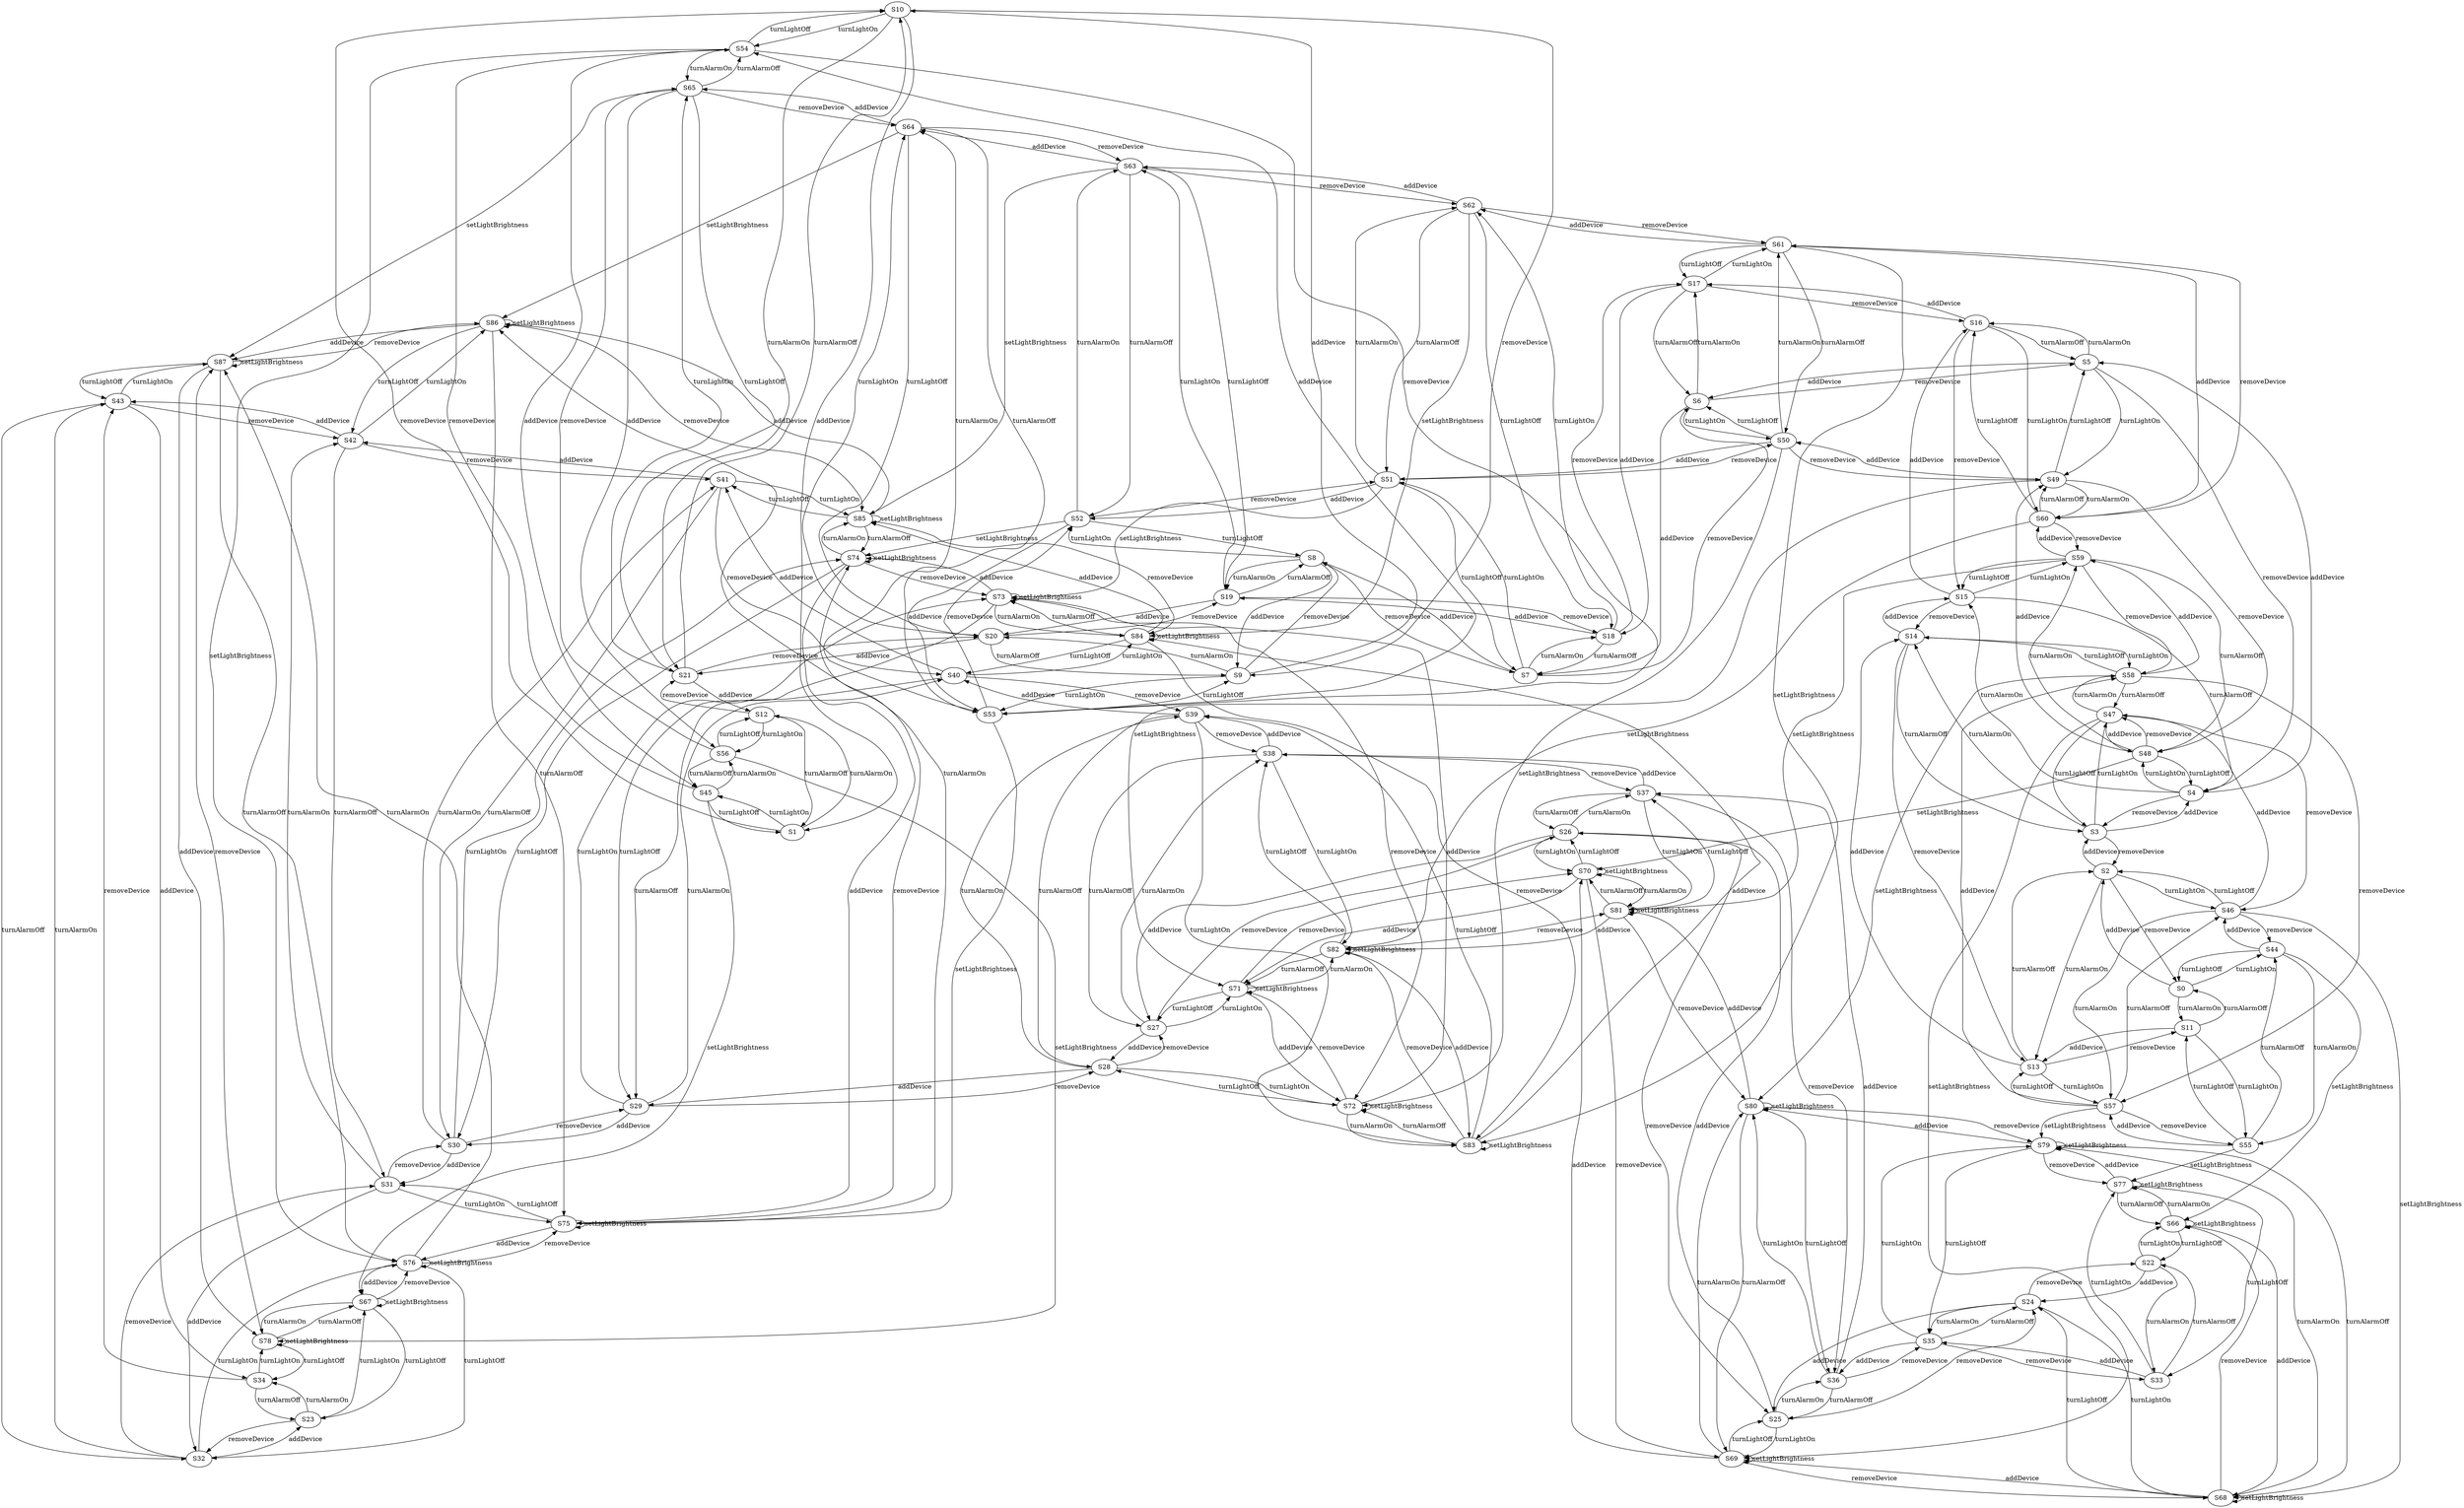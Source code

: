 digraph g {

	S10 -> S54 [label="turnLightOn"];
	S77 -> S66 [label="turnAlarmOff"];
	S77 -> S79 [label="addDevice"];
	S73 -> S74 [label="addDevice"];
	S38 -> S39 [label="addDevice"];
	S35 -> S33 [label="removeDevice"];
	S81 -> S70 [label="turnAlarmOff"];
	S87 -> S43 [label="turnLightOff"];
	S86 -> S75 [label="turnAlarmOff"];
	S36 -> S35 [label="removeDevice"];
	S87 -> S87 [label="setLightBrightness"];
	S68 -> S24 [label="turnLightOff"];
	S47 -> S69 [label="setLightBrightness"];
	S74 -> S75 [label="addDevice"];
	S22 -> S24 [label="addDevice"];
	S10 -> S21 [label="turnAlarmOn"];
	S72 -> S28 [label="turnLightOff"];
	S5 -> S16 [label="turnAlarmOn"];
	S75 -> S74 [label="removeDevice"];
	S62 -> S61 [label="removeDevice"];
	S61 -> S83 [label="setLightBrightness"];
	S18 -> S19 [label="addDevice"];
	S63 -> S19 [label="turnLightOff"];
	S49 -> S60 [label="turnAlarmOn"];
	S39 -> S83 [label="turnLightOn"];
	S51 -> S7 [label="turnLightOff"];
	S53 -> S52 [label="removeDevice"];
	S78 -> S34 [label="turnLightOff"];
	S10 -> S1 [label="addDevice"];
	S4 -> S5 [label="addDevice"];
	S72 -> S73 [label="addDevice"];
	S85 -> S74 [label="turnAlarmOff"];
	S32 -> S23 [label="addDevice"];
	S56 -> S78 [label="setLightBrightness"];
	S27 -> S26 [label="removeDevice"];
	S48 -> S47 [label="removeDevice"];
	S74 -> S73 [label="removeDevice"];
	S71 -> S82 [label="turnAlarmOn"];
	S58 -> S59 [label="addDevice"];
	S1 -> S10 [label="removeDevice"];
	S50 -> S51 [label="addDevice"];
	S86 -> S85 [label="removeDevice"];
	S75 -> S75 [label="setLightBrightness"];
	S58 -> S57 [label="removeDevice"];
	S46 -> S44 [label="removeDevice"];
	S26 -> S70 [label="turnLightOn"];
	S69 -> S68 [label="removeDevice"];
	S2 -> S46 [label="turnLightOn"];
	S66 -> S66 [label="setLightBrightness"];
	S25 -> S26 [label="addDevice"];
	S17 -> S16 [label="removeDevice"];
	S16 -> S17 [label="addDevice"];
	S52 -> S53 [label="addDevice"];
	S80 -> S80 [label="setLightBrightness"];
	S22 -> S66 [label="turnLightOn"];
	S72 -> S71 [label="removeDevice"];
	S39 -> S40 [label="addDevice"];
	S59 -> S60 [label="addDevice"];
	S59 -> S81 [label="setLightBrightness"];
	S8 -> S7 [label="removeDevice"];
	S80 -> S81 [label="addDevice"];
	S85 -> S85 [label="setLightBrightness"];
	S32 -> S43 [label="turnAlarmOn"];
	S69 -> S70 [label="addDevice"];
	S32 -> S76 [label="turnLightOn"];
	S82 -> S82 [label="setLightBrightness"];
	S62 -> S18 [label="turnLightOff"];
	S23 -> S34 [label="turnAlarmOn"];
	S4 -> S15 [label="turnAlarmOn"];
	S1 -> S12 [label="turnAlarmOn"];
	S9 -> S53 [label="turnLightOn"];
	S56 -> S45 [label="turnAlarmOff"];
	S68 -> S68 [label="setLightBrightness"];
	S31 -> S30 [label="removeDevice"];
	S65 -> S87 [label="setLightBrightness"];
	S45 -> S56 [label="turnAlarmOn"];
	S45 -> S1 [label="turnLightOff"];
	S47 -> S48 [label="addDevice"];
	S76 -> S32 [label="turnLightOff"];
	S4 -> S3 [label="removeDevice"];
	S79 -> S68 [label="turnAlarmOff"];
	S82 -> S71 [label="turnAlarmOff"];
	S50 -> S72 [label="setLightBrightness"];
	S40 -> S41 [label="addDevice"];
	S60 -> S49 [label="turnAlarmOff"];
	S71 -> S72 [label="addDevice"];
	S82 -> S81 [label="removeDevice"];
	S78 -> S67 [label="turnAlarmOff"];
	S72 -> S72 [label="setLightBrightness"];
	S65 -> S21 [label="turnLightOff"];
	S40 -> S39 [label="removeDevice"];
	S9 -> S10 [label="addDevice"];
	S30 -> S31 [label="addDevice"];
	S57 -> S13 [label="turnLightOff"];
	S20 -> S21 [label="addDevice"];
	S4 -> S48 [label="turnLightOn"];
	S70 -> S71 [label="addDevice"];
	S39 -> S38 [label="removeDevice"];
	S36 -> S25 [label="turnAlarmOff"];
	S43 -> S87 [label="turnLightOn"];
	S18 -> S7 [label="turnAlarmOff"];
	S46 -> S47 [label="addDevice"];
	S50 -> S6 [label="turnLightOff"];
	S46 -> S57 [label="turnAlarmOn"];
	S79 -> S77 [label="removeDevice"];
	S87 -> S78 [label="addDevice"];
	S11 -> S55 [label="turnLightOn"];
	S83 -> S82 [label="removeDevice"];
	S21 -> S65 [label="turnLightOn"];
	S25 -> S36 [label="turnAlarmOn"];
	S63 -> S62 [label="removeDevice"];
	S35 -> S24 [label="turnAlarmOff"];
	S12 -> S1 [label="turnAlarmOff"];
	S50 -> S61 [label="turnAlarmOn"];
	S71 -> S71 [label="setLightBrightness"];
	S30 -> S29 [label="removeDevice"];
	S49 -> S71 [label="setLightBrightness"];
	S17 -> S6 [label="turnAlarmOff"];
	S14 -> S3 [label="turnAlarmOff"];
	S42 -> S86 [label="turnLightOn"];
	S54 -> S76 [label="setLightBrightness"];
	S27 -> S28 [label="addDevice"];
	S37 -> S38 [label="addDevice"];
	S55 -> S57 [label="addDevice"];
	S29 -> S40 [label="turnAlarmOn"];
	S64 -> S53 [label="turnAlarmOff"];
	S16 -> S15 [label="removeDevice"];
	S53 -> S64 [label="turnAlarmOn"];
	S76 -> S87 [label="turnAlarmOn"];
	S15 -> S59 [label="turnLightOn"];
	S73 -> S73 [label="setLightBrightness"];
	S74 -> S74 [label="setLightBrightness"];
	S21 -> S10 [label="turnAlarmOff"];
	S7 -> S6 [label="removeDevice"];
	S0 -> S44 [label="turnLightOn"];
	S39 -> S28 [label="turnAlarmOff"];
	S84 -> S83 [label="removeDevice"];
	S85 -> S41 [label="turnLightOff"];
	S12 -> S21 [label="removeDevice"];
	S57 -> S55 [label="removeDevice"];
	S57 -> S58 [label="addDevice"];
	S8 -> S9 [label="addDevice"];
	S50 -> S49 [label="removeDevice"];
	S67 -> S76 [label="removeDevice"];
	S0 -> S2 [label="addDevice"];
	S59 -> S58 [label="removeDevice"];
	S5 -> S6 [label="addDevice"];
	S47 -> S46 [label="removeDevice"];
	S51 -> S50 [label="removeDevice"];
	S80 -> S79 [label="removeDevice"];
	S58 -> S14 [label="turnLightOff"];
	S67 -> S67 [label="setLightBrightness"];
	S30 -> S74 [label="turnLightOn"];
	S7 -> S8 [label="addDevice"];
	S69 -> S25 [label="turnLightOff"];
	S42 -> S31 [label="turnAlarmOff"];
	S44 -> S46 [label="addDevice"];
	S34 -> S23 [label="turnAlarmOff"];
	S58 -> S47 [label="turnAlarmOff"];
	S41 -> S42 [label="addDevice"];
	S3 -> S47 [label="turnLightOn"];
	S67 -> S78 [label="turnAlarmOn"];
	S71 -> S70 [label="removeDevice"];
	S14 -> S58 [label="turnLightOn"];
	S67 -> S23 [label="turnLightOff"];
	S52 -> S74 [label="setLightBrightness"];
	S5 -> S49 [label="turnLightOn"];
	S3 -> S14 [label="turnAlarmOn"];
	S6 -> S17 [label="turnAlarmOn"];
	S84 -> S84 [label="setLightBrightness"];
	S2 -> S3 [label="addDevice"];
	S13 -> S14 [label="addDevice"];
	S26 -> S37 [label="turnAlarmOn"];
	S69 -> S80 [label="turnAlarmOn"];
	S60 -> S61 [label="addDevice"];
	S75 -> S31 [label="turnLightOff"];
	S33 -> S22 [label="turnAlarmOff"];
	S64 -> S63 [label="removeDevice"];
	S44 -> S66 [label="setLightBrightness"];
	S41 -> S40 [label="removeDevice"];
	S54 -> S65 [label="turnAlarmOn"];
	S45 -> S54 [label="removeDevice"];
	S65 -> S64 [label="removeDevice"];
	S70 -> S69 [label="removeDevice"];
	S20 -> S9 [label="turnAlarmOff"];
	S49 -> S5 [label="turnLightOff"];
	S51 -> S62 [label="turnAlarmOn"];
	S80 -> S69 [label="turnAlarmOff"];
	S37 -> S26 [label="turnAlarmOff"];
	S53 -> S54 [label="addDevice"];
	S82 -> S38 [label="turnLightOff"];
	S86 -> S87 [label="addDevice"];
	S58 -> S80 [label="setLightBrightness"];
	S5 -> S4 [label="removeDevice"];
	S78 -> S78 [label="setLightBrightness"];
	S13 -> S11 [label="removeDevice"];
	S33 -> S35 [label="addDevice"];
	S79 -> S80 [label="addDevice"];
	S57 -> S46 [label="turnAlarmOff"];
	S56 -> S12 [label="turnLightOff"];
	S59 -> S15 [label="turnLightOff"];
	S28 -> S39 [label="turnAlarmOn"];
	S17 -> S18 [label="addDevice"];
	S52 -> S51 [label="removeDevice"];
	S23 -> S67 [label="turnLightOn"];
	S83 -> S39 [label="turnLightOff"];
	S65 -> S54 [label="turnAlarmOff"];
	S43 -> S34 [label="addDevice"];
	S84 -> S73 [label="turnAlarmOff"];
	S48 -> S59 [label="turnAlarmOn"];
	S41 -> S85 [label="turnLightOn"];
	S15 -> S4 [label="turnAlarmOff"];
	S56 -> S65 [label="removeDevice"];
	S32 -> S31 [label="removeDevice"];
	S11 -> S13 [label="addDevice"];
	S81 -> S37 [label="turnLightOff"];
	S80 -> S36 [label="turnLightOff"];
	S84 -> S40 [label="turnLightOff"];
	S75 -> S76 [label="addDevice"];
	S77 -> S77 [label="setLightBrightness"];
	S73 -> S72 [label="removeDevice"];
	S20 -> S64 [label="turnLightOn"];
	S72 -> S83 [label="turnAlarmOn"];
	S38 -> S27 [label="turnAlarmOff"];
	S25 -> S24 [label="removeDevice"];
	S35 -> S36 [label="addDevice"];
	S68 -> S69 [label="addDevice"];
	S18 -> S62 [label="turnLightOn"];
	S62 -> S63 [label="addDevice"];
	S60 -> S82 [label="setLightBrightness"];
	S87 -> S76 [label="turnAlarmOff"];
	S51 -> S73 [label="setLightBrightness"];
	S40 -> S84 [label="turnLightOn"];
	S26 -> S27 [label="addDevice"];
	S9 -> S20 [label="turnAlarmOn"];
	S9 -> S8 [label="removeDevice"];
	S29 -> S28 [label="removeDevice"];
	S64 -> S86 [label="setLightBrightness"];
	S85 -> S86 [label="addDevice"];
	S47 -> S58 [label="turnAlarmOn"];
	S55 -> S11 [label="turnLightOff"];
	S44 -> S0 [label="turnLightOff"];
	S27 -> S71 [label="turnLightOn"];
	S47 -> S3 [label="turnLightOff"];
	S78 -> S87 [label="removeDevice"];
	S86 -> S86 [label="setLightBrightness"];
	S11 -> S0 [label="turnAlarmOff"];
	S83 -> S72 [label="turnAlarmOff"];
	S41 -> S30 [label="turnAlarmOff"];
	S61 -> S17 [label="turnLightOff"];
	S27 -> S38 [label="turnAlarmOn"];
	S81 -> S81 [label="setLightBrightness"];
	S2 -> S13 [label="turnAlarmOn"];
	S66 -> S22 [label="turnLightOff"];
	S81 -> S82 [label="addDevice"];
	S38 -> S82 [label="turnLightOn"];
	S37 -> S36 [label="removeDevice"];
	S17 -> S61 [label="turnLightOn"];
	S31 -> S42 [label="turnAlarmOn"];
	S86 -> S42 [label="turnLightOff"];
	S21 -> S12 [label="addDevice"];
	S28 -> S27 [label="removeDevice"];
	S46 -> S2 [label="turnLightOff"];
	S24 -> S35 [label="turnAlarmOn"];
	S42 -> S41 [label="removeDevice"];
	S8 -> S52 [label="turnLightOn"];
	S2 -> S0 [label="removeDevice"];
	S16 -> S60 [label="turnLightOn"];
	S43 -> S42 [label="removeDevice"];
	S44 -> S55 [label="turnAlarmOn"];
	S21 -> S20 [label="removeDevice"];
	S68 -> S66 [label="removeDevice"];
	S30 -> S41 [label="turnAlarmOn"];
	S66 -> S77 [label="turnAlarmOn"];
	S24 -> S25 [label="addDevice"];
	S87 -> S86 [label="removeDevice"];
	S48 -> S4 [label="turnLightOff"];
	S12 -> S56 [label="turnLightOn"];
	S53 -> S75 [label="setLightBrightness"];
	S6 -> S7 [label="addDevice"];
	S61 -> S62 [label="addDevice"];
	S77 -> S33 [label="turnLightOff"];
	S70 -> S70 [label="setLightBrightness"];
	S76 -> S67 [label="addDevice"];
	S19 -> S18 [label="removeDevice"];
	S54 -> S45 [label="addDevice"];
	S54 -> S10 [label="turnLightOff"];
	S19 -> S8 [label="turnAlarmOff"];
	S75 -> S86 [label="turnAlarmOn"];
	S63 -> S64 [label="addDevice"];
	S25 -> S69 [label="turnLightOn"];
	S14 -> S15 [label="addDevice"];
	S79 -> S79 [label="setLightBrightness"];
	S35 -> S79 [label="turnLightOn"];
	S55 -> S44 [label="turnAlarmOff"];
	S71 -> S27 [label="turnLightOff"];
	S51 -> S52 [label="addDevice"];
	S74 -> S30 [label="turnLightOff"];
	S52 -> S8 [label="turnLightOff"];
	S31 -> S75 [label="turnLightOn"];
	S62 -> S51 [label="turnAlarmOff"];
	S13 -> S57 [label="turnLightOn"];
	S6 -> S5 [label="removeDevice"];
	S76 -> S76 [label="setLightBrightness"];
	S42 -> S43 [label="addDevice"];
	S81 -> S80 [label="removeDevice"];
	S68 -> S79 [label="turnAlarmOn"];
	S19 -> S63 [label="turnLightOn"];
	S48 -> S70 [label="setLightBrightness"];
	S37 -> S81 [label="turnLightOn"];
	S36 -> S80 [label="turnLightOn"];
	S54 -> S53 [label="removeDevice"];
	S34 -> S43 [label="removeDevice"];
	S24 -> S68 [label="turnLightOn"];
	S74 -> S85 [label="turnAlarmOn"];
	S55 -> S77 [label="setLightBrightness"];
	S46 -> S68 [label="setLightBrightness"];
	S26 -> S25 [label="removeDevice"];
	S34 -> S78 [label="turnLightOn"];
	S63 -> S52 [label="turnAlarmOff"];
	S70 -> S81 [label="turnAlarmOn"];
	S83 -> S84 [label="addDevice"];
	S31 -> S32 [label="addDevice"];
	S62 -> S84 [label="setLightBrightness"];
	S24 -> S22 [label="removeDevice"];
	S10 -> S9 [label="removeDevice"];
	S15 -> S14 [label="removeDevice"];
	S13 -> S2 [label="turnAlarmOff"];
	S40 -> S29 [label="turnAlarmOff"];
	S3 -> S4 [label="addDevice"];
	S57 -> S79 [label="setLightBrightness"];
	S73 -> S84 [label="turnAlarmOn"];
	S64 -> S20 [label="turnLightOff"];
	S85 -> S84 [label="removeDevice"];
	S45 -> S67 [label="setLightBrightness"];
	S61 -> S50 [label="turnAlarmOff"];
	S3 -> S2 [label="removeDevice"];
	S19 -> S20 [label="addDevice"];
	S73 -> S29 [label="turnLightOff"];
	S36 -> S37 [label="addDevice"];
	S69 -> S69 [label="setLightBrightness"];
	S70 -> S26 [label="turnLightOff"];
	S52 -> S63 [label="turnAlarmOn"];
	S43 -> S32 [label="turnAlarmOff"];
	S22 -> S33 [label="turnAlarmOn"];
	S33 -> S77 [label="turnLightOn"];
	S7 -> S18 [label="turnAlarmOn"];
	S49 -> S48 [label="removeDevice"];
	S48 -> S49 [label="addDevice"];
	S82 -> S83 [label="addDevice"];
	S28 -> S72 [label="turnLightOn"];
	S64 -> S65 [label="addDevice"];
	S76 -> S75 [label="removeDevice"];
	S49 -> S50 [label="addDevice"];
	S38 -> S37 [label="removeDevice"];
	S1 -> S45 [label="turnLightOn"];
	S66 -> S68 [label="addDevice"];
	S23 -> S32 [label="removeDevice"];
	S83 -> S83 [label="setLightBrightness"];
	S59 -> S48 [label="turnAlarmOff"];
	S53 -> S9 [label="turnLightOff"];
	S18 -> S17 [label="removeDevice"];
	S60 -> S59 [label="removeDevice"];
	S29 -> S73 [label="turnLightOn"];
	S16 -> S5 [label="turnAlarmOff"];
	S14 -> S13 [label="removeDevice"];
	S7 -> S51 [label="turnLightOn"];
	S84 -> S85 [label="addDevice"];
	S63 -> S85 [label="setLightBrightness"];
	S15 -> S16 [label="addDevice"];
	S8 -> S19 [label="turnAlarmOn"];
	S6 -> S50 [label="turnLightOn"];
	S20 -> S19 [label="removeDevice"];
	S61 -> S60 [label="removeDevice"];
	S29 -> S30 [label="addDevice"];
	S60 -> S16 [label="turnLightOff"];
	S28 -> S29 [label="addDevice"];
	S0 -> S11 [label="turnAlarmOn"];
	S79 -> S35 [label="turnLightOff"];
	S65 -> S56 [label="addDevice"];

}
